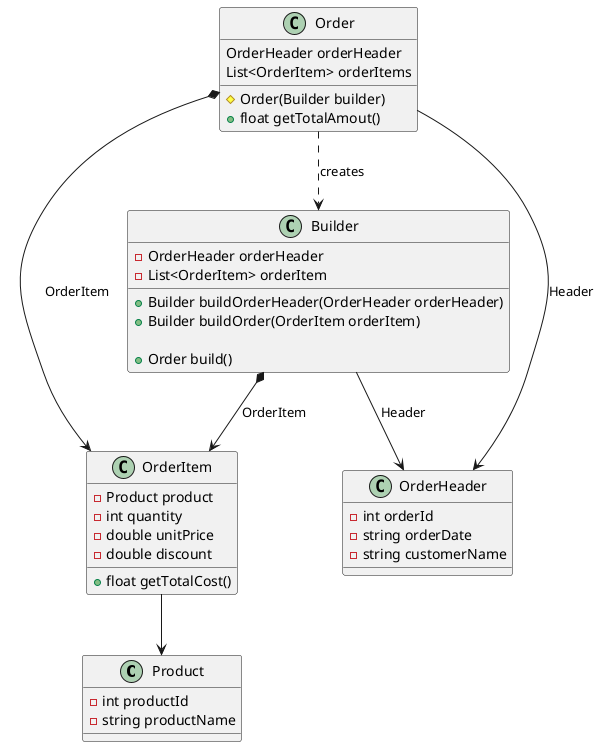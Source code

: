 @startuml
'https://plantuml.com/sequence-diagram

class Product {
    - int productId
    - string productName
}

class OrderItem {
    - Product product
    - int quantity
    - double unitPrice
    - double discount

    + float getTotalCost()
}

class OrderHeader {
    - int orderId
    - string orderDate
    - string customerName
}

class Order {
    OrderHeader orderHeader
    List<OrderItem> orderItems

    #Order(Builder builder)
    + float getTotalAmout()
}

class Builder {
    - OrderHeader orderHeader
    - List<OrderItem> orderItem

    + Builder buildOrderHeader(OrderHeader orderHeader)
    + Builder buildOrder(OrderItem orderItem)

    + Order build()
}

Order ..> Builder : creates
Order --> OrderHeader : Header
Order *--> OrderItem : OrderItem
OrderItem --> Product
Builder --> OrderHeader : Header
Builder *--> OrderItem : OrderItem


@enduml